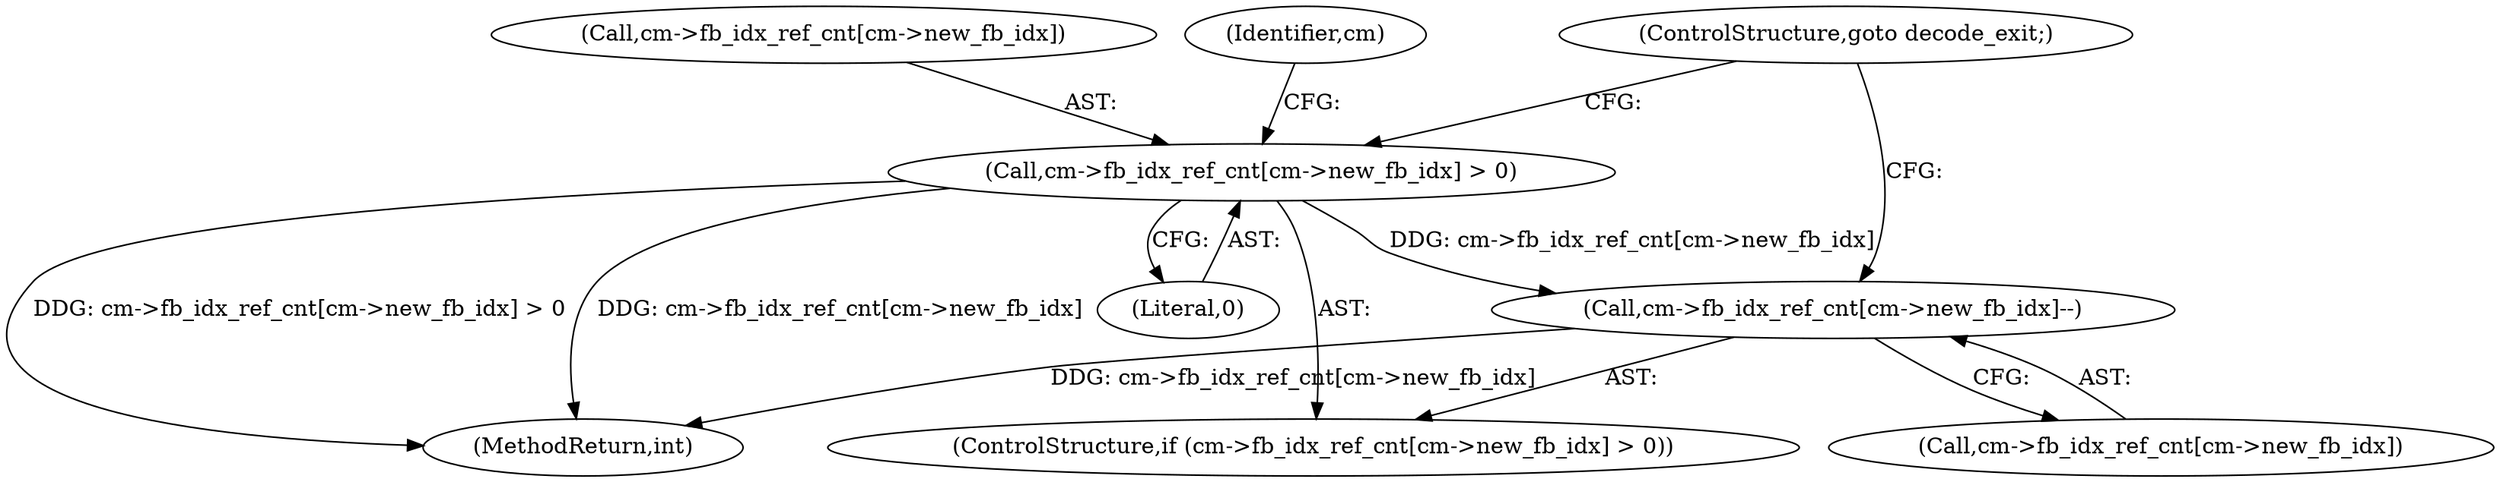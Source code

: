 digraph "0_Android_6886e8e0a9db2dbad723dc37a548233e004b33bc_1@pointer" {
"1000240" [label="(Call,cm->fb_idx_ref_cnt[cm->new_fb_idx]--)"];
"1000231" [label="(Call,cm->fb_idx_ref_cnt[cm->new_fb_idx] > 0)"];
"1000243" [label="(Identifier,cm)"];
"1000232" [label="(Call,cm->fb_idx_ref_cnt[cm->new_fb_idx])"];
"1000230" [label="(ControlStructure,if (cm->fb_idx_ref_cnt[cm->new_fb_idx] > 0))"];
"1000239" [label="(Literal,0)"];
"1000451" [label="(MethodReturn,int)"];
"1000241" [label="(Call,cm->fb_idx_ref_cnt[cm->new_fb_idx])"];
"1000240" [label="(Call,cm->fb_idx_ref_cnt[cm->new_fb_idx]--)"];
"1000231" [label="(Call,cm->fb_idx_ref_cnt[cm->new_fb_idx] > 0)"];
"1000248" [label="(ControlStructure,goto decode_exit;)"];
"1000240" -> "1000230"  [label="AST: "];
"1000240" -> "1000241"  [label="CFG: "];
"1000241" -> "1000240"  [label="AST: "];
"1000248" -> "1000240"  [label="CFG: "];
"1000240" -> "1000451"  [label="DDG: cm->fb_idx_ref_cnt[cm->new_fb_idx]"];
"1000231" -> "1000240"  [label="DDG: cm->fb_idx_ref_cnt[cm->new_fb_idx]"];
"1000231" -> "1000230"  [label="AST: "];
"1000231" -> "1000239"  [label="CFG: "];
"1000232" -> "1000231"  [label="AST: "];
"1000239" -> "1000231"  [label="AST: "];
"1000243" -> "1000231"  [label="CFG: "];
"1000248" -> "1000231"  [label="CFG: "];
"1000231" -> "1000451"  [label="DDG: cm->fb_idx_ref_cnt[cm->new_fb_idx]"];
"1000231" -> "1000451"  [label="DDG: cm->fb_idx_ref_cnt[cm->new_fb_idx] > 0"];
}
